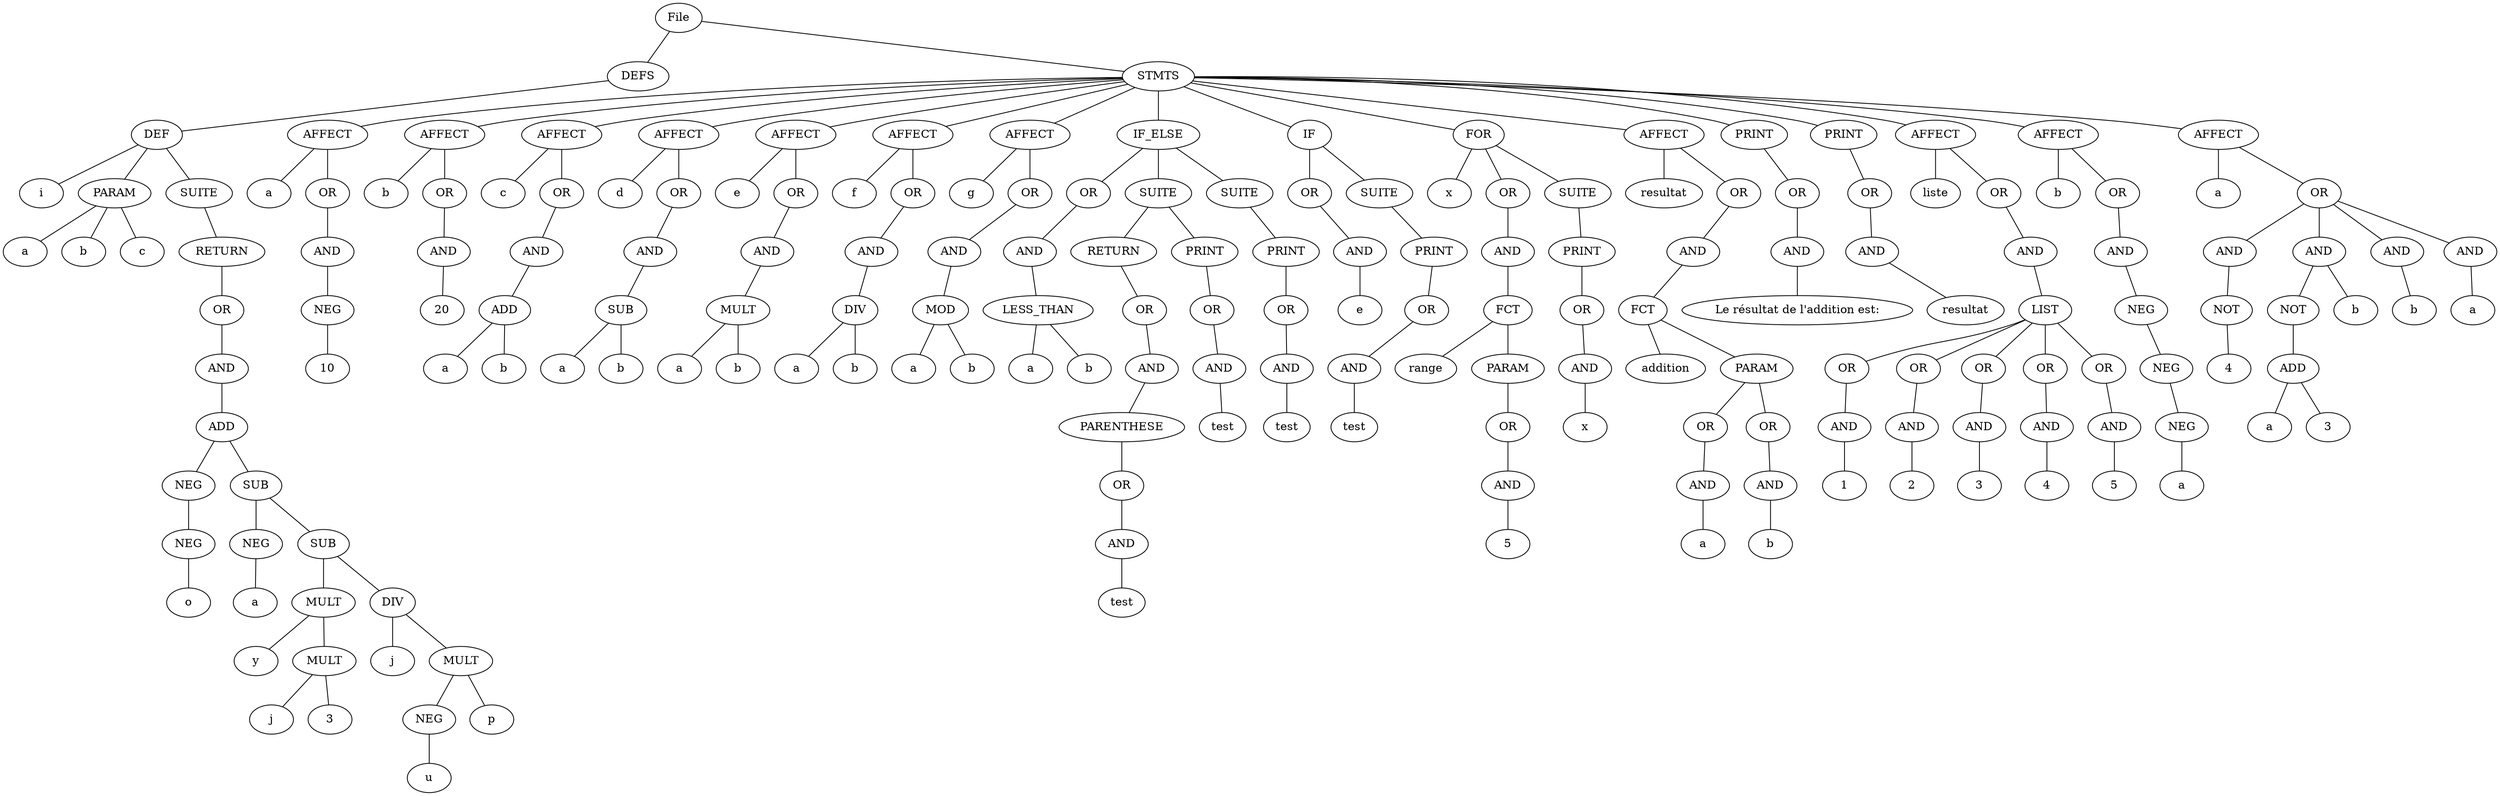 graph G {
  root [label="File"];
  root -- root_defs;
  root_defs [label="DEFS"];
  root_defs -- root_defs_1706377736;
  root_defs_1706377736 [label="DEF"];
  root_defs_1706377736 -- root_defs_1706377736_ident;
  root_defs_1706377736_ident [label="i"];
  root_defs_1706377736 -- root_defs_1706377736_PARAM;
  root_defs_1706377736_PARAM [label="PARAM"];
  root_defs_1706377736_PARAM -- root_defs_1706377736_PARAM_834600351;
  root_defs_1706377736_PARAM_834600351 [label="a"];
  root_defs_1706377736_PARAM -- root_defs_1706377736_PARAM_471910020;
  root_defs_1706377736_PARAM_471910020 [label="b"];
  root_defs_1706377736_PARAM -- root_defs_1706377736_PARAM_531885035;
  root_defs_1706377736_PARAM_531885035 [label="c"];
  root_defs_1706377736 -- root_defs_1706377736_suite;
  root_defs_1706377736_suite [label="SUITE"];
  root_defs_1706377736_suite -- root_defs_1706377736_suite_1418481495;
  root_defs_1706377736_suite_1418481495 [label="RETURN"];
  root_defs_1706377736_suite_1418481495 -- root_defs_1706377736_suite_1418481495_;
  root_defs_1706377736_suite_1418481495_ [label="OR"];
  root_defs_1706377736_suite_1418481495_ -- root_defs_1706377736_suite_1418481495__303563356;
  root_defs_1706377736_suite_1418481495__303563356 [label="AND"];
  root_defs_1706377736_suite_1418481495__303563356 -- root_defs_1706377736_suite_1418481495__303563356_135721597;
  root_defs_1706377736_suite_1418481495__303563356_135721597 [label="ADD"];
  root_defs_1706377736_suite_1418481495__303563356_135721597 -- root_defs_1706377736_suite_1418481495__303563356_135721597_left;
  root_defs_1706377736_suite_1418481495__303563356_135721597_left [label="NEG"];
  root_defs_1706377736_suite_1418481495__303563356_135721597_left -- root_defs_1706377736_suite_1418481495__303563356_135721597_left_142257191;
  root_defs_1706377736_suite_1418481495__303563356_135721597_left_142257191 [label="NEG"];
  root_defs_1706377736_suite_1418481495__303563356_135721597_left_142257191 -- root_defs_1706377736_suite_1418481495__303563356_135721597_left_142257191_1044036744;
  root_defs_1706377736_suite_1418481495__303563356_135721597_left_142257191_1044036744 [label="o"];
  root_defs_1706377736_suite_1418481495__303563356_135721597 -- root_defs_1706377736_suite_1418481495__303563356_135721597_right;
  root_defs_1706377736_suite_1418481495__303563356_135721597_right [label="SUB"];
  root_defs_1706377736_suite_1418481495__303563356_135721597_right -- root_defs_1706377736_suite_1418481495__303563356_135721597_right_left;
  root_defs_1706377736_suite_1418481495__303563356_135721597_right_left [label="NEG"];
  root_defs_1706377736_suite_1418481495__303563356_135721597_right_left -- root_defs_1706377736_suite_1418481495__303563356_135721597_right_left_1826771953;
  root_defs_1706377736_suite_1418481495__303563356_135721597_right_left_1826771953 [label="a"];
  root_defs_1706377736_suite_1418481495__303563356_135721597_right -- root_defs_1706377736_suite_1418481495__303563356_135721597_right_right;
  root_defs_1706377736_suite_1418481495__303563356_135721597_right_right [label="SUB"];
  root_defs_1706377736_suite_1418481495__303563356_135721597_right_right -- root_defs_1706377736_suite_1418481495__303563356_135721597_right_right_left;
  root_defs_1706377736_suite_1418481495__303563356_135721597_right_right_left [label="MULT"];
  root_defs_1706377736_suite_1418481495__303563356_135721597_right_right_left -- root_defs_1706377736_suite_1418481495__303563356_135721597_right_right_left_left;
  root_defs_1706377736_suite_1418481495__303563356_135721597_right_right_left_left [label="y"];
  root_defs_1706377736_suite_1418481495__303563356_135721597_right_right_left -- root_defs_1706377736_suite_1418481495__303563356_135721597_right_right_left_right;
  root_defs_1706377736_suite_1418481495__303563356_135721597_right_right_left_right [label="MULT"];
  root_defs_1706377736_suite_1418481495__303563356_135721597_right_right_left_right -- root_defs_1706377736_suite_1418481495__303563356_135721597_right_right_left_right_left;
  root_defs_1706377736_suite_1418481495__303563356_135721597_right_right_left_right_left [label="j"];
  root_defs_1706377736_suite_1418481495__303563356_135721597_right_right_left_right -- root_defs_1706377736_suite_1418481495__303563356_135721597_right_right_left_right_right;
  root_defs_1706377736_suite_1418481495__303563356_135721597_right_right_left_right_right [label="3"];
  root_defs_1706377736_suite_1418481495__303563356_135721597_right_right -- root_defs_1706377736_suite_1418481495__303563356_135721597_right_right_right;
  root_defs_1706377736_suite_1418481495__303563356_135721597_right_right_right [label="DIV"];
  root_defs_1706377736_suite_1418481495__303563356_135721597_right_right_right -- root_defs_1706377736_suite_1418481495__303563356_135721597_right_right_right_left;
  root_defs_1706377736_suite_1418481495__303563356_135721597_right_right_right_left [label="j"];
  root_defs_1706377736_suite_1418481495__303563356_135721597_right_right_right -- root_defs_1706377736_suite_1418481495__303563356_135721597_right_right_right_right;
  root_defs_1706377736_suite_1418481495__303563356_135721597_right_right_right_right [label="MULT"];
  root_defs_1706377736_suite_1418481495__303563356_135721597_right_right_right_right -- root_defs_1706377736_suite_1418481495__303563356_135721597_right_right_right_right_left;
  root_defs_1706377736_suite_1418481495__303563356_135721597_right_right_right_right_left [label="NEG"];
  root_defs_1706377736_suite_1418481495__303563356_135721597_right_right_right_right_left -- root_defs_1706377736_suite_1418481495__303563356_135721597_right_right_right_right_left_1406718218;
  root_defs_1706377736_suite_1418481495__303563356_135721597_right_right_right_right_left_1406718218 [label="u"];
  root_defs_1706377736_suite_1418481495__303563356_135721597_right_right_right_right -- root_defs_1706377736_suite_1418481495__303563356_135721597_right_right_right_right_right;
  root_defs_1706377736_suite_1418481495__303563356_135721597_right_right_right_right_right [label="p"];
  root -- root_stmts;
  root_stmts [label="STMTS"];
  root_stmts -- root_stmts_245257410;
  root_stmts_245257410 [label="AFFECT"];
  root_stmts_245257410 -- root_stmts_245257410_leftExpr;
  root_stmts_245257410_leftExpr [label="a"];
  root_stmts_245257410 -- root_stmts_245257410_rightExpr;
  root_stmts_245257410_rightExpr [label="OR"];
  root_stmts_245257410_rightExpr -- root_stmts_245257410_rightExpr_1705736037;
  root_stmts_245257410_rightExpr_1705736037 [label="AND"];
  root_stmts_245257410_rightExpr_1705736037 -- root_stmts_245257410_rightExpr_1705736037_455659002;
  root_stmts_245257410_rightExpr_1705736037_455659002 [label="NEG"];
  root_stmts_245257410_rightExpr_1705736037_455659002 -- root_stmts_245257410_rightExpr_1705736037_455659002_250421012;
  root_stmts_245257410_rightExpr_1705736037_455659002_250421012 [label="10"];
  root_stmts -- root_stmts_1915318863;
  root_stmts_1915318863 [label="AFFECT"];
  root_stmts_1915318863 -- root_stmts_1915318863_leftExpr;
  root_stmts_1915318863_leftExpr [label="b"];
  root_stmts_1915318863 -- root_stmts_1915318863_rightExpr;
  root_stmts_1915318863_rightExpr [label="OR"];
  root_stmts_1915318863_rightExpr -- root_stmts_1915318863_rightExpr_1283928880;
  root_stmts_1915318863_rightExpr_1283928880 [label="AND"];
  root_stmts_1915318863_rightExpr_1283928880 -- root_stmts_1915318863_rightExpr_1283928880_295530567;
  root_stmts_1915318863_rightExpr_1283928880_295530567 [label="20"];
  root_stmts -- root_stmts_2003749087;
  root_stmts_2003749087 [label="AFFECT"];
  root_stmts_2003749087 -- root_stmts_2003749087_leftExpr;
  root_stmts_2003749087_leftExpr [label="c"];
  root_stmts_2003749087 -- root_stmts_2003749087_rightExpr;
  root_stmts_2003749087_rightExpr [label="OR"];
  root_stmts_2003749087_rightExpr -- root_stmts_2003749087_rightExpr_1324119927;
  root_stmts_2003749087_rightExpr_1324119927 [label="AND"];
  root_stmts_2003749087_rightExpr_1324119927 -- root_stmts_2003749087_rightExpr_1324119927_990368553;
  root_stmts_2003749087_rightExpr_1324119927_990368553 [label="ADD"];
  root_stmts_2003749087_rightExpr_1324119927_990368553 -- root_stmts_2003749087_rightExpr_1324119927_990368553_left;
  root_stmts_2003749087_rightExpr_1324119927_990368553_left [label="a"];
  root_stmts_2003749087_rightExpr_1324119927_990368553 -- root_stmts_2003749087_rightExpr_1324119927_990368553_right;
  root_stmts_2003749087_rightExpr_1324119927_990368553_right [label="b"];
  root_stmts -- root_stmts_1096979270;
  root_stmts_1096979270 [label="AFFECT"];
  root_stmts_1096979270 -- root_stmts_1096979270_leftExpr;
  root_stmts_1096979270_leftExpr [label="d"];
  root_stmts_1096979270 -- root_stmts_1096979270_rightExpr;
  root_stmts_1096979270_rightExpr [label="OR"];
  root_stmts_1096979270_rightExpr -- root_stmts_1096979270_rightExpr_1078694789;
  root_stmts_1096979270_rightExpr_1078694789 [label="AND"];
  root_stmts_1096979270_rightExpr_1078694789 -- root_stmts_1096979270_rightExpr_1078694789_1831932724;
  root_stmts_1096979270_rightExpr_1078694789_1831932724 [label="SUB"];
  root_stmts_1096979270_rightExpr_1078694789_1831932724 -- root_stmts_1096979270_rightExpr_1078694789_1831932724_left;
  root_stmts_1096979270_rightExpr_1078694789_1831932724_left [label="a"];
  root_stmts_1096979270_rightExpr_1078694789_1831932724 -- root_stmts_1096979270_rightExpr_1078694789_1831932724_right;
  root_stmts_1096979270_rightExpr_1078694789_1831932724_right [label="b"];
  root_stmts -- root_stmts_1747585824;
  root_stmts_1747585824 [label="AFFECT"];
  root_stmts_1747585824 -- root_stmts_1747585824_leftExpr;
  root_stmts_1747585824_leftExpr [label="e"];
  root_stmts_1747585824 -- root_stmts_1747585824_rightExpr;
  root_stmts_1747585824_rightExpr [label="OR"];
  root_stmts_1747585824_rightExpr -- root_stmts_1747585824_rightExpr_1023892928;
  root_stmts_1747585824_rightExpr_1023892928 [label="AND"];
  root_stmts_1747585824_rightExpr_1023892928 -- root_stmts_1747585824_rightExpr_1023892928_558638686;
  root_stmts_1747585824_rightExpr_1023892928_558638686 [label="MULT"];
  root_stmts_1747585824_rightExpr_1023892928_558638686 -- root_stmts_1747585824_rightExpr_1023892928_558638686_left;
  root_stmts_1747585824_rightExpr_1023892928_558638686_left [label="a"];
  root_stmts_1747585824_rightExpr_1023892928_558638686 -- root_stmts_1747585824_rightExpr_1023892928_558638686_right;
  root_stmts_1747585824_rightExpr_1023892928_558638686_right [label="b"];
  root_stmts -- root_stmts_1149319664;
  root_stmts_1149319664 [label="AFFECT"];
  root_stmts_1149319664 -- root_stmts_1149319664_leftExpr;
  root_stmts_1149319664_leftExpr [label="f"];
  root_stmts_1149319664 -- root_stmts_1149319664_rightExpr;
  root_stmts_1149319664_rightExpr [label="OR"];
  root_stmts_1149319664_rightExpr -- root_stmts_1149319664_rightExpr_2093631819;
  root_stmts_1149319664_rightExpr_2093631819 [label="AND"];
  root_stmts_1149319664_rightExpr_2093631819 -- root_stmts_1149319664_rightExpr_2093631819_2074407503;
  root_stmts_1149319664_rightExpr_2093631819_2074407503 [label="DIV"];
  root_stmts_1149319664_rightExpr_2093631819_2074407503 -- root_stmts_1149319664_rightExpr_2093631819_2074407503_left;
  root_stmts_1149319664_rightExpr_2093631819_2074407503_left [label="a"];
  root_stmts_1149319664_rightExpr_2093631819_2074407503 -- root_stmts_1149319664_rightExpr_2093631819_2074407503_right;
  root_stmts_1149319664_rightExpr_2093631819_2074407503_right [label="b"];
  root_stmts -- root_stmts_999966131;
  root_stmts_999966131 [label="AFFECT"];
  root_stmts_999966131 -- root_stmts_999966131_leftExpr;
  root_stmts_999966131_leftExpr [label="g"];
  root_stmts_999966131 -- root_stmts_999966131_rightExpr;
  root_stmts_999966131_rightExpr [label="OR"];
  root_stmts_999966131_rightExpr -- root_stmts_999966131_rightExpr_1989780873;
  root_stmts_999966131_rightExpr_1989780873 [label="AND"];
  root_stmts_999966131_rightExpr_1989780873 -- root_stmts_999966131_rightExpr_1989780873_1480010240;
  root_stmts_999966131_rightExpr_1989780873_1480010240 [label="MOD"];
  root_stmts_999966131_rightExpr_1989780873_1480010240 -- root_stmts_999966131_rightExpr_1989780873_1480010240_left;
  root_stmts_999966131_rightExpr_1989780873_1480010240_left [label="a"];
  root_stmts_999966131_rightExpr_1989780873_1480010240 -- root_stmts_999966131_rightExpr_1989780873_1480010240_right;
  root_stmts_999966131_rightExpr_1989780873_1480010240_right [label="b"];
  root_stmts -- root_stmts_81628611;
  root_stmts_81628611 [label="IF_ELSE"];
  root_stmts_81628611 -- root_stmts_81628611_if;
  root_stmts_81628611_if [label="OR"];
  root_stmts_81628611_if -- root_stmts_81628611_if_1828972342;
  root_stmts_81628611_if_1828972342 [label="AND"];
  root_stmts_81628611_if_1828972342 -- root_stmts_81628611_if_1828972342_1452126962;
  root_stmts_81628611_if_1828972342_1452126962 [label="LESS_THAN"];
  root_stmts_81628611_if_1828972342_1452126962 -- root_stmts_81628611_if_1828972342_1452126962_left;
  root_stmts_81628611_if_1828972342_1452126962_left [label="a"];
  root_stmts_81628611_if_1828972342_1452126962 -- root_stmts_81628611_if_1828972342_1452126962_right;
  root_stmts_81628611_if_1828972342_1452126962_right [label="b"];
  root_stmts_81628611 -- root_stmts_81628611_then;
  root_stmts_81628611_then [label="SUITE"];
  root_stmts_81628611_then -- root_stmts_81628611_then_931919113;
  root_stmts_81628611_then_931919113 [label="RETURN"];
  root_stmts_81628611_then_931919113 -- root_stmts_81628611_then_931919113_;
  root_stmts_81628611_then_931919113_ [label="OR"];
  root_stmts_81628611_then_931919113_ -- root_stmts_81628611_then_931919113__1607521710;
  root_stmts_81628611_then_931919113__1607521710 [label="AND"];
  root_stmts_81628611_then_931919113__1607521710 -- root_stmts_81628611_then_931919113__1607521710_764977973;
  root_stmts_81628611_then_931919113__1607521710_764977973 [label="PARENTHESE"];
  root_stmts_81628611_then_931919113__1607521710_764977973 -- root_stmts_81628611_then_931919113__1607521710_764977973_381259350;
  root_stmts_81628611_then_931919113__1607521710_764977973_381259350 [label="OR"];
  root_stmts_81628611_then_931919113__1607521710_764977973_381259350 -- root_stmts_81628611_then_931919113__1607521710_764977973_381259350_2129789493;
  root_stmts_81628611_then_931919113__1607521710_764977973_381259350_2129789493 [label="AND"];
  root_stmts_81628611_then_931919113__1607521710_764977973_381259350_2129789493 -- root_stmts_81628611_then_931919113__1607521710_764977973_381259350_2129789493_668386784;
  root_stmts_81628611_then_931919113__1607521710_764977973_381259350_2129789493_668386784 [label="test"];
  root_stmts_81628611_then -- root_stmts_81628611_then_1329552164;
  root_stmts_81628611_then_1329552164 [label="PRINT"];
  root_stmts_81628611_then_1329552164 -- root_stmts_81628611_then_1329552164_;
  root_stmts_81628611_then_1329552164_ [label="OR"];
  root_stmts_81628611_then_1329552164_ -- root_stmts_81628611_then_1329552164__363771819;
  root_stmts_81628611_then_1329552164__363771819 [label="AND"];
  root_stmts_81628611_then_1329552164__363771819 -- root_stmts_81628611_then_1329552164__363771819_2065951873;
  root_stmts_81628611_then_1329552164__363771819_2065951873 [label="test"];
  root_stmts_81628611 -- root_stmts_81628611_else;
  root_stmts_81628611_else [label="SUITE"];
  root_stmts_81628611_else -- root_stmts_81628611_else_1791741888;
  root_stmts_81628611_else_1791741888 [label="PRINT"];
  root_stmts_81628611_else_1791741888 -- root_stmts_81628611_else_1791741888_;
  root_stmts_81628611_else_1791741888_ [label="OR"];
  root_stmts_81628611_else_1791741888_ -- root_stmts_81628611_else_1791741888__1595428806;
  root_stmts_81628611_else_1791741888__1595428806 [label="AND"];
  root_stmts_81628611_else_1791741888__1595428806 -- root_stmts_81628611_else_1791741888__1595428806_1072408673;
  root_stmts_81628611_else_1791741888__1595428806_1072408673 [label="test"];
  root_stmts -- root_stmts_1531448569;
  root_stmts_1531448569 [label="IF"];
  root_stmts_1531448569 -- root_stmts_1531448569_if;
  root_stmts_1531448569_if [label="OR"];
  root_stmts_1531448569_if -- root_stmts_1531448569_if_1867083167;
  root_stmts_1531448569_if_1867083167 [label="AND"];
  root_stmts_1531448569_if_1867083167 -- root_stmts_1531448569_if_1867083167_1915910607;
  root_stmts_1531448569_if_1867083167_1915910607 [label="e"];
  root_stmts_1531448569 -- root_stmts_1531448569_then;
  root_stmts_1531448569_then [label="SUITE"];
  root_stmts_1531448569_then -- root_stmts_1531448569_then_284720968;
  root_stmts_1531448569_then_284720968 [label="PRINT"];
  root_stmts_1531448569_then_284720968 -- root_stmts_1531448569_then_284720968_;
  root_stmts_1531448569_then_284720968_ [label="OR"];
  root_stmts_1531448569_then_284720968_ -- root_stmts_1531448569_then_284720968__189568618;
  root_stmts_1531448569_then_284720968__189568618 [label="AND"];
  root_stmts_1531448569_then_284720968__189568618 -- root_stmts_1531448569_then_284720968__189568618_793589513;
  root_stmts_1531448569_then_284720968__189568618_793589513 [label="test"];
  root_stmts -- root_stmts_1313922862;
  root_stmts_1313922862 [label="FOR"];
  root_stmts_1313922862 -- root_stmts_1313922862_ident;
  root_stmts_1313922862_ident [label="x"];
  root_stmts_1313922862 -- root_stmts_1313922862_expr;
  root_stmts_1313922862_expr [label="OR"];
  root_stmts_1313922862_expr -- root_stmts_1313922862_expr_495053715;
  root_stmts_1313922862_expr_495053715 [label="AND"];
  root_stmts_1313922862_expr_495053715 -- root_stmts_1313922862_expr_495053715_1922154895;
  root_stmts_1313922862_expr_495053715_1922154895 [label="FCT"];
  root_stmts_1313922862_expr_495053715_1922154895 -- root_stmts_1313922862_expr_495053715_1922154895_883049899;
  root_stmts_1313922862_expr_495053715_1922154895_883049899 [label="range"];
  root_stmts_1313922862_expr_495053715_1922154895 -- root_stmts_1313922862_expr_495053715_1922154895_PARAM;
  root_stmts_1313922862_expr_495053715_1922154895_PARAM [label="PARAM"];
  root_stmts_1313922862_expr_495053715_1922154895_PARAM -- root_stmts_1313922862_expr_495053715_1922154895_2093176254;
  root_stmts_1313922862_expr_495053715_1922154895_2093176254 [label="OR"];
  root_stmts_1313922862_expr_495053715_1922154895_2093176254 -- root_stmts_1313922862_expr_495053715_1922154895_2093176254_1854731462;
  root_stmts_1313922862_expr_495053715_1922154895_2093176254_1854731462 [label="AND"];
  root_stmts_1313922862_expr_495053715_1922154895_2093176254_1854731462 -- root_stmts_1313922862_expr_495053715_1922154895_2093176254_1854731462_317574433;
  root_stmts_1313922862_expr_495053715_1922154895_2093176254_1854731462_317574433 [label="5"];
  root_stmts_1313922862 -- root_stmts_1313922862_suite;
  root_stmts_1313922862_suite [label="SUITE"];
  root_stmts_1313922862_suite -- root_stmts_1313922862_suite_885284298;
  root_stmts_1313922862_suite_885284298 [label="PRINT"];
  root_stmts_1313922862_suite_885284298 -- root_stmts_1313922862_suite_885284298_;
  root_stmts_1313922862_suite_885284298_ [label="OR"];
  root_stmts_1313922862_suite_885284298_ -- root_stmts_1313922862_suite_885284298__1389133897;
  root_stmts_1313922862_suite_885284298__1389133897 [label="AND"];
  root_stmts_1313922862_suite_885284298__1389133897 -- root_stmts_1313922862_suite_885284298__1389133897_1534030866;
  root_stmts_1313922862_suite_885284298__1389133897_1534030866 [label="x"];
  root_stmts -- root_stmts_664223387;
  root_stmts_664223387 [label="AFFECT"];
  root_stmts_664223387 -- root_stmts_664223387_leftExpr;
  root_stmts_664223387_leftExpr [label="resultat"];
  root_stmts_664223387 -- root_stmts_664223387_rightExpr;
  root_stmts_664223387_rightExpr [label="OR"];
  root_stmts_664223387_rightExpr -- root_stmts_664223387_rightExpr_824909230;
  root_stmts_664223387_rightExpr_824909230 [label="AND"];
  root_stmts_664223387_rightExpr_824909230 -- root_stmts_664223387_rightExpr_824909230_122883338;
  root_stmts_664223387_rightExpr_824909230_122883338 [label="FCT"];
  root_stmts_664223387_rightExpr_824909230_122883338 -- root_stmts_664223387_rightExpr_824909230_122883338_666641942;
  root_stmts_664223387_rightExpr_824909230_122883338_666641942 [label="addition"];
  root_stmts_664223387_rightExpr_824909230_122883338 -- root_stmts_664223387_rightExpr_824909230_122883338_PARAM;
  root_stmts_664223387_rightExpr_824909230_122883338_PARAM [label="PARAM"];
  root_stmts_664223387_rightExpr_824909230_122883338_PARAM -- root_stmts_664223387_rightExpr_824909230_122883338_960604060;
  root_stmts_664223387_rightExpr_824909230_122883338_960604060 [label="OR"];
  root_stmts_664223387_rightExpr_824909230_122883338_960604060 -- root_stmts_664223387_rightExpr_824909230_122883338_960604060_1349393271;
  root_stmts_664223387_rightExpr_824909230_122883338_960604060_1349393271 [label="AND"];
  root_stmts_664223387_rightExpr_824909230_122883338_960604060_1349393271 -- root_stmts_664223387_rightExpr_824909230_122883338_960604060_1349393271_1338668845;
  root_stmts_664223387_rightExpr_824909230_122883338_960604060_1349393271_1338668845 [label="a"];
  root_stmts_664223387_rightExpr_824909230_122883338_PARAM -- root_stmts_664223387_rightExpr_824909230_122883338_159413332;
  root_stmts_664223387_rightExpr_824909230_122883338_159413332 [label="OR"];
  root_stmts_664223387_rightExpr_824909230_122883338_159413332 -- root_stmts_664223387_rightExpr_824909230_122883338_159413332_1028214719;
  root_stmts_664223387_rightExpr_824909230_122883338_159413332_1028214719 [label="AND"];
  root_stmts_664223387_rightExpr_824909230_122883338_159413332_1028214719 -- root_stmts_664223387_rightExpr_824909230_122883338_159413332_1028214719_500977346;
  root_stmts_664223387_rightExpr_824909230_122883338_159413332_1028214719_500977346 [label="b"];
  root_stmts -- root_stmts_20132171;
  root_stmts_20132171 [label="PRINT"];
  root_stmts_20132171 -- root_stmts_20132171_;
  root_stmts_20132171_ [label="OR"];
  root_stmts_20132171_ -- root_stmts_20132171__186370029;
  root_stmts_20132171__186370029 [label="AND"];
  root_stmts_20132171__186370029 -- root_stmts_20132171__186370029_2094548358;
  root_stmts_20132171__186370029_2094548358 [label="Le résultat de l'addition est:"];
  root_stmts -- root_stmts_51228289;
  root_stmts_51228289 [label="PRINT"];
  root_stmts_51228289 -- root_stmts_51228289_;
  root_stmts_51228289_ [label="OR"];
  root_stmts_51228289_ -- root_stmts_51228289__455896770;
  root_stmts_51228289__455896770 [label="AND"];
  root_stmts_51228289__455896770 -- root_stmts_51228289__455896770_1323165413;
  root_stmts_51228289__455896770_1323165413 [label="resultat"];
  root_stmts -- root_stmts_1880587981;
  root_stmts_1880587981 [label="AFFECT"];
  root_stmts_1880587981 -- root_stmts_1880587981_leftExpr;
  root_stmts_1880587981_leftExpr [label="liste"];
  root_stmts_1880587981 -- root_stmts_1880587981_rightExpr;
  root_stmts_1880587981_rightExpr [label="OR"];
  root_stmts_1880587981_rightExpr -- root_stmts_1880587981_rightExpr_511754216;
  root_stmts_1880587981_rightExpr_511754216 [label="AND"];
  root_stmts_1880587981_rightExpr_511754216 -- root_stmts_1880587981_rightExpr_511754216_1721931908;
  root_stmts_1880587981_rightExpr_511754216_1721931908 [label="LIST"];
  root_stmts_1880587981_rightExpr_511754216_1721931908 -- root_stmts_1880587981_rightExpr_511754216_1721931908_1198108795;
  root_stmts_1880587981_rightExpr_511754216_1721931908_1198108795 [label="OR"];
  root_stmts_1880587981_rightExpr_511754216_1721931908_1198108795 -- root_stmts_1880587981_rightExpr_511754216_1721931908_1198108795_214126413;
  root_stmts_1880587981_rightExpr_511754216_1721931908_1198108795_214126413 [label="AND"];
  root_stmts_1880587981_rightExpr_511754216_1721931908_1198108795_214126413 -- root_stmts_1880587981_rightExpr_511754216_1721931908_1198108795_214126413_396873410;
  root_stmts_1880587981_rightExpr_511754216_1721931908_1198108795_214126413_396873410 [label="1"];
  root_stmts_1880587981_rightExpr_511754216_1721931908 -- root_stmts_1880587981_rightExpr_511754216_1721931908_1706234378;
  root_stmts_1880587981_rightExpr_511754216_1721931908_1706234378 [label="OR"];
  root_stmts_1880587981_rightExpr_511754216_1721931908_1706234378 -- root_stmts_1880587981_rightExpr_511754216_1721931908_1706234378_1867750575;
  root_stmts_1880587981_rightExpr_511754216_1721931908_1706234378_1867750575 [label="AND"];
  root_stmts_1880587981_rightExpr_511754216_1721931908_1706234378_1867750575 -- root_stmts_1880587981_rightExpr_511754216_1721931908_1706234378_1867750575_2046562095;
  root_stmts_1880587981_rightExpr_511754216_1721931908_1706234378_1867750575_2046562095 [label="2"];
  root_stmts_1880587981_rightExpr_511754216_1721931908 -- root_stmts_1880587981_rightExpr_511754216_1721931908_1342443276;
  root_stmts_1880587981_rightExpr_511754216_1721931908_1342443276 [label="OR"];
  root_stmts_1880587981_rightExpr_511754216_1721931908_1342443276 -- root_stmts_1880587981_rightExpr_511754216_1721931908_1342443276_769287236;
  root_stmts_1880587981_rightExpr_511754216_1721931908_1342443276_769287236 [label="AND"];
  root_stmts_1880587981_rightExpr_511754216_1721931908_1342443276_769287236 -- root_stmts_1880587981_rightExpr_511754216_1721931908_1342443276_769287236_1587487668;
  root_stmts_1880587981_rightExpr_511754216_1721931908_1342443276_769287236_1587487668 [label="3"];
  root_stmts_1880587981_rightExpr_511754216_1721931908 -- root_stmts_1880587981_rightExpr_511754216_1721931908_1199823423;
  root_stmts_1880587981_rightExpr_511754216_1721931908_1199823423 [label="OR"];
  root_stmts_1880587981_rightExpr_511754216_1721931908_1199823423 -- root_stmts_1880587981_rightExpr_511754216_1721931908_1199823423_932172204;
  root_stmts_1880587981_rightExpr_511754216_1721931908_1199823423_932172204 [label="AND"];
  root_stmts_1880587981_rightExpr_511754216_1721931908_1199823423_932172204 -- root_stmts_1880587981_rightExpr_511754216_1721931908_1199823423_932172204_1225358173;
  root_stmts_1880587981_rightExpr_511754216_1721931908_1199823423_932172204_1225358173 [label="4"];
  root_stmts_1880587981_rightExpr_511754216_1721931908 -- root_stmts_1880587981_rightExpr_511754216_1721931908_1848402763;
  root_stmts_1880587981_rightExpr_511754216_1721931908_1848402763 [label="OR"];
  root_stmts_1880587981_rightExpr_511754216_1721931908_1848402763 -- root_stmts_1880587981_rightExpr_511754216_1721931908_1848402763_933699219;
  root_stmts_1880587981_rightExpr_511754216_1721931908_1848402763_933699219 [label="AND"];
  root_stmts_1880587981_rightExpr_511754216_1721931908_1848402763_933699219 -- root_stmts_1880587981_rightExpr_511754216_1721931908_1848402763_933699219_2121055098;
  root_stmts_1880587981_rightExpr_511754216_1721931908_1848402763_933699219_2121055098 [label="5"];
  root_stmts -- root_stmts_2084435065;
  root_stmts_2084435065 [label="AFFECT"];
  root_stmts_2084435065 -- root_stmts_2084435065_leftExpr;
  root_stmts_2084435065_leftExpr [label="b"];
  root_stmts_2084435065 -- root_stmts_2084435065_rightExpr;
  root_stmts_2084435065_rightExpr [label="OR"];
  root_stmts_2084435065_rightExpr -- root_stmts_2084435065_rightExpr_1896277646;
  root_stmts_2084435065_rightExpr_1896277646 [label="AND"];
  root_stmts_2084435065_rightExpr_1896277646 -- root_stmts_2084435065_rightExpr_1896277646_2128227771;
  root_stmts_2084435065_rightExpr_1896277646_2128227771 [label="NEG"];
  root_stmts_2084435065_rightExpr_1896277646_2128227771 -- root_stmts_2084435065_rightExpr_1896277646_2128227771_1702297201;
  root_stmts_2084435065_rightExpr_1896277646_2128227771_1702297201 [label="NEG"];
  root_stmts_2084435065_rightExpr_1896277646_2128227771_1702297201 -- root_stmts_2084435065_rightExpr_1896277646_2128227771_1702297201_1996181658;
  root_stmts_2084435065_rightExpr_1896277646_2128227771_1702297201_1996181658 [label="NEG"];
  root_stmts_2084435065_rightExpr_1896277646_2128227771_1702297201_1996181658 -- root_stmts_2084435065_rightExpr_1896277646_2128227771_1702297201_1996181658_806353501;
  root_stmts_2084435065_rightExpr_1896277646_2128227771_1702297201_1996181658_806353501 [label="a"];
  root_stmts -- root_stmts_521645586;
  root_stmts_521645586 [label="AFFECT"];
  root_stmts_521645586 -- root_stmts_521645586_leftExpr;
  root_stmts_521645586_leftExpr [label="a"];
  root_stmts_521645586 -- root_stmts_521645586_rightExpr;
  root_stmts_521645586_rightExpr [label="OR"];
  root_stmts_521645586_rightExpr -- root_stmts_521645586_rightExpr_1296064247;
  root_stmts_521645586_rightExpr_1296064247 [label="AND"];
  root_stmts_521645586_rightExpr_1296064247 -- root_stmts_521645586_rightExpr_1296064247_1637070917;
  root_stmts_521645586_rightExpr_1296064247_1637070917 [label="NOT"];
  root_stmts_521645586_rightExpr_1296064247_1637070917 -- root_stmts_521645586_rightExpr_1296064247_1637070917_780237624;
  root_stmts_521645586_rightExpr_1296064247_1637070917_780237624 [label="4"];
  root_stmts_521645586_rightExpr -- root_stmts_521645586_rightExpr_205797316;
  root_stmts_521645586_rightExpr_205797316 [label="AND"];
  root_stmts_521645586_rightExpr_205797316 -- root_stmts_521645586_rightExpr_205797316_1128032093;
  root_stmts_521645586_rightExpr_205797316_1128032093 [label="NOT"];
  root_stmts_521645586_rightExpr_205797316_1128032093 -- root_stmts_521645586_rightExpr_205797316_1128032093_1066516207;
  root_stmts_521645586_rightExpr_205797316_1128032093_1066516207 [label="ADD"];
  root_stmts_521645586_rightExpr_205797316_1128032093_1066516207 -- root_stmts_521645586_rightExpr_205797316_1128032093_1066516207_left;
  root_stmts_521645586_rightExpr_205797316_1128032093_1066516207_left [label="a"];
  root_stmts_521645586_rightExpr_205797316_1128032093_1066516207 -- root_stmts_521645586_rightExpr_205797316_1128032093_1066516207_right;
  root_stmts_521645586_rightExpr_205797316_1128032093_1066516207_right [label="3"];
  root_stmts_521645586_rightExpr_205797316 -- root_stmts_521645586_rightExpr_205797316_443308702;
  root_stmts_521645586_rightExpr_205797316_443308702 [label="b"];
  root_stmts_521645586_rightExpr -- root_stmts_521645586_rightExpr_935044096;
  root_stmts_521645586_rightExpr_935044096 [label="AND"];
  root_stmts_521645586_rightExpr_935044096 -- root_stmts_521645586_rightExpr_935044096_396180261;
  root_stmts_521645586_rightExpr_935044096_396180261 [label="b"];
  root_stmts_521645586_rightExpr -- root_stmts_521645586_rightExpr_625576447;
  root_stmts_521645586_rightExpr_625576447 [label="AND"];
  root_stmts_521645586_rightExpr_625576447 -- root_stmts_521645586_rightExpr_625576447_1560911714;
  root_stmts_521645586_rightExpr_625576447_1560911714 [label="a"];
}

